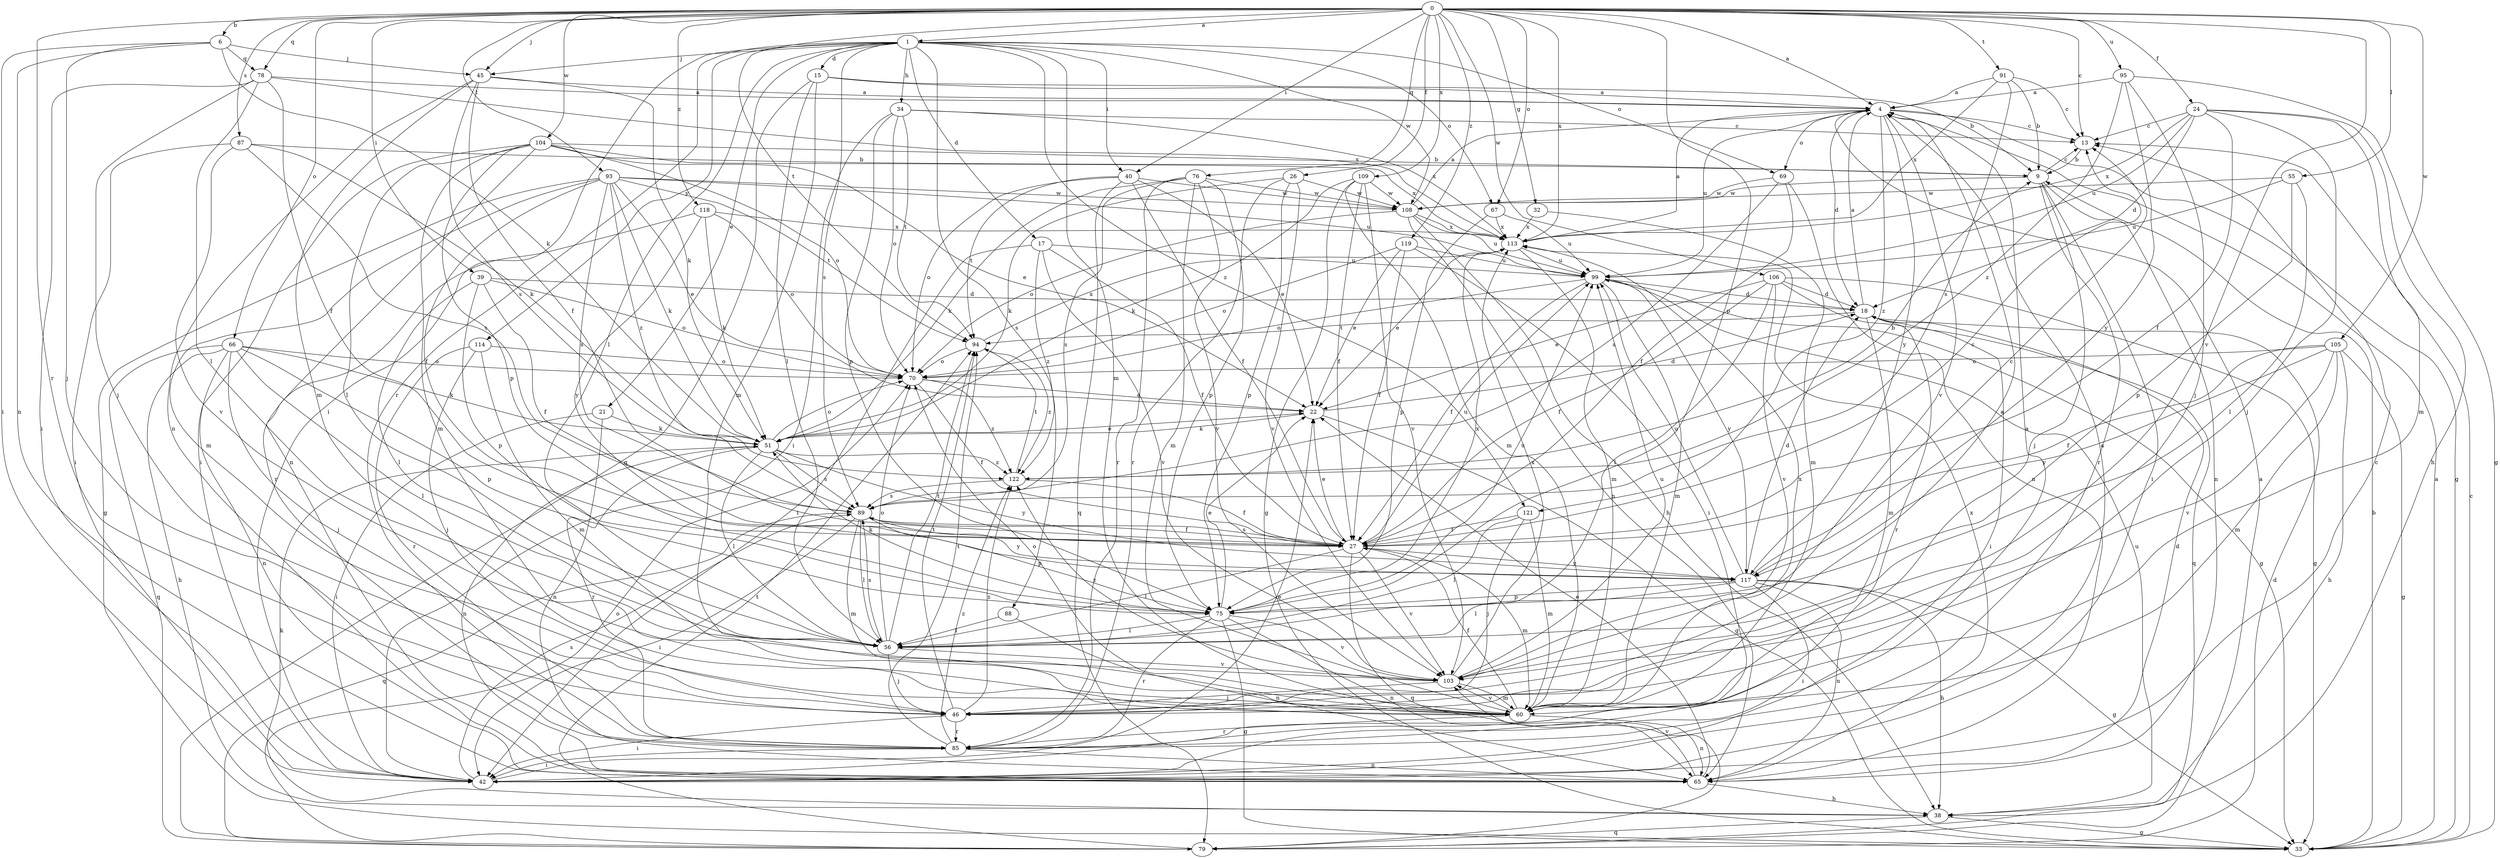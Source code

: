 strict digraph  {
0;
1;
4;
6;
9;
13;
15;
17;
18;
21;
22;
24;
26;
27;
32;
33;
34;
38;
39;
40;
42;
45;
46;
51;
55;
56;
60;
65;
66;
67;
69;
70;
75;
76;
78;
79;
85;
87;
88;
89;
91;
93;
94;
95;
99;
103;
104;
105;
106;
108;
109;
113;
114;
117;
118;
119;
121;
122;
0 -> 1  [label=a];
0 -> 4  [label=a];
0 -> 6  [label=b];
0 -> 13  [label=c];
0 -> 24  [label=f];
0 -> 26  [label=f];
0 -> 32  [label=g];
0 -> 39  [label=i];
0 -> 40  [label=i];
0 -> 45  [label=j];
0 -> 55  [label=l];
0 -> 66  [label=o];
0 -> 67  [label=o];
0 -> 75  [label=p];
0 -> 76  [label=q];
0 -> 78  [label=q];
0 -> 85  [label=r];
0 -> 87  [label=s];
0 -> 91  [label=t];
0 -> 93  [label=t];
0 -> 94  [label=t];
0 -> 95  [label=u];
0 -> 103  [label=v];
0 -> 104  [label=w];
0 -> 105  [label=w];
0 -> 106  [label=w];
0 -> 109  [label=x];
0 -> 113  [label=x];
0 -> 118  [label=z];
0 -> 119  [label=z];
1 -> 15  [label=d];
1 -> 17  [label=d];
1 -> 21  [label=e];
1 -> 34  [label=h];
1 -> 40  [label=i];
1 -> 42  [label=i];
1 -> 45  [label=j];
1 -> 56  [label=l];
1 -> 60  [label=m];
1 -> 67  [label=o];
1 -> 69  [label=o];
1 -> 85  [label=r];
1 -> 88  [label=s];
1 -> 89  [label=s];
1 -> 108  [label=w];
1 -> 114  [label=y];
1 -> 121  [label=z];
4 -> 13  [label=c];
4 -> 18  [label=d];
4 -> 33  [label=g];
4 -> 69  [label=o];
4 -> 99  [label=u];
4 -> 103  [label=v];
4 -> 117  [label=y];
4 -> 121  [label=z];
6 -> 42  [label=i];
6 -> 45  [label=j];
6 -> 46  [label=j];
6 -> 51  [label=k];
6 -> 65  [label=n];
6 -> 78  [label=q];
9 -> 13  [label=c];
9 -> 42  [label=i];
9 -> 46  [label=j];
9 -> 65  [label=n];
9 -> 85  [label=r];
9 -> 108  [label=w];
13 -> 9  [label=b];
15 -> 4  [label=a];
15 -> 9  [label=b];
15 -> 56  [label=l];
15 -> 60  [label=m];
15 -> 79  [label=q];
17 -> 27  [label=f];
17 -> 42  [label=i];
17 -> 99  [label=u];
17 -> 103  [label=v];
17 -> 122  [label=z];
18 -> 4  [label=a];
18 -> 42  [label=i];
18 -> 60  [label=m];
18 -> 85  [label=r];
18 -> 94  [label=t];
21 -> 42  [label=i];
21 -> 51  [label=k];
21 -> 65  [label=n];
22 -> 18  [label=d];
22 -> 33  [label=g];
22 -> 51  [label=k];
24 -> 13  [label=c];
24 -> 18  [label=d];
24 -> 27  [label=f];
24 -> 38  [label=h];
24 -> 46  [label=j];
24 -> 60  [label=m];
24 -> 99  [label=u];
24 -> 113  [label=x];
26 -> 51  [label=k];
26 -> 75  [label=p];
26 -> 85  [label=r];
26 -> 103  [label=v];
26 -> 108  [label=w];
27 -> 13  [label=c];
27 -> 22  [label=e];
27 -> 56  [label=l];
27 -> 60  [label=m];
27 -> 79  [label=q];
27 -> 89  [label=s];
27 -> 99  [label=u];
27 -> 103  [label=v];
27 -> 117  [label=y];
32 -> 60  [label=m];
32 -> 113  [label=x];
33 -> 4  [label=a];
33 -> 9  [label=b];
33 -> 13  [label=c];
34 -> 13  [label=c];
34 -> 42  [label=i];
34 -> 70  [label=o];
34 -> 75  [label=p];
34 -> 94  [label=t];
34 -> 113  [label=x];
38 -> 33  [label=g];
38 -> 51  [label=k];
38 -> 79  [label=q];
38 -> 99  [label=u];
39 -> 18  [label=d];
39 -> 27  [label=f];
39 -> 56  [label=l];
39 -> 70  [label=o];
39 -> 75  [label=p];
40 -> 22  [label=e];
40 -> 27  [label=f];
40 -> 70  [label=o];
40 -> 79  [label=q];
40 -> 94  [label=t];
40 -> 108  [label=w];
42 -> 4  [label=a];
42 -> 13  [label=c];
42 -> 22  [label=e];
42 -> 89  [label=s];
45 -> 4  [label=a];
45 -> 27  [label=f];
45 -> 51  [label=k];
45 -> 60  [label=m];
45 -> 65  [label=n];
45 -> 89  [label=s];
46 -> 4  [label=a];
46 -> 42  [label=i];
46 -> 85  [label=r];
46 -> 94  [label=t];
46 -> 122  [label=z];
51 -> 22  [label=e];
51 -> 56  [label=l];
51 -> 65  [label=n];
51 -> 70  [label=o];
51 -> 85  [label=r];
51 -> 89  [label=s];
51 -> 117  [label=y];
51 -> 122  [label=z];
55 -> 56  [label=l];
55 -> 75  [label=p];
55 -> 99  [label=u];
55 -> 108  [label=w];
56 -> 46  [label=j];
56 -> 70  [label=o];
56 -> 89  [label=s];
56 -> 94  [label=t];
56 -> 103  [label=v];
60 -> 27  [label=f];
60 -> 65  [label=n];
60 -> 70  [label=o];
60 -> 85  [label=r];
60 -> 103  [label=v];
60 -> 113  [label=x];
65 -> 18  [label=d];
65 -> 22  [label=e];
65 -> 38  [label=h];
65 -> 103  [label=v];
65 -> 113  [label=x];
66 -> 38  [label=h];
66 -> 46  [label=j];
66 -> 51  [label=k];
66 -> 56  [label=l];
66 -> 65  [label=n];
66 -> 70  [label=o];
66 -> 75  [label=p];
66 -> 79  [label=q];
67 -> 75  [label=p];
67 -> 99  [label=u];
67 -> 113  [label=x];
69 -> 27  [label=f];
69 -> 65  [label=n];
69 -> 89  [label=s];
69 -> 108  [label=w];
70 -> 22  [label=e];
70 -> 27  [label=f];
70 -> 122  [label=z];
75 -> 22  [label=e];
75 -> 33  [label=g];
75 -> 51  [label=k];
75 -> 56  [label=l];
75 -> 65  [label=n];
75 -> 85  [label=r];
75 -> 99  [label=u];
75 -> 103  [label=v];
75 -> 113  [label=x];
76 -> 51  [label=k];
76 -> 60  [label=m];
76 -> 75  [label=p];
76 -> 85  [label=r];
76 -> 89  [label=s];
76 -> 103  [label=v];
76 -> 108  [label=w];
78 -> 4  [label=a];
78 -> 27  [label=f];
78 -> 42  [label=i];
78 -> 46  [label=j];
78 -> 56  [label=l];
78 -> 113  [label=x];
79 -> 4  [label=a];
79 -> 18  [label=d];
79 -> 70  [label=o];
79 -> 94  [label=t];
85 -> 4  [label=a];
85 -> 42  [label=i];
85 -> 65  [label=n];
85 -> 94  [label=t];
85 -> 122  [label=z];
87 -> 9  [label=b];
87 -> 42  [label=i];
87 -> 51  [label=k];
87 -> 89  [label=s];
87 -> 103  [label=v];
88 -> 56  [label=l];
88 -> 65  [label=n];
89 -> 27  [label=f];
89 -> 42  [label=i];
89 -> 56  [label=l];
89 -> 60  [label=m];
89 -> 75  [label=p];
89 -> 79  [label=q];
89 -> 117  [label=y];
91 -> 4  [label=a];
91 -> 9  [label=b];
91 -> 13  [label=c];
91 -> 89  [label=s];
91 -> 113  [label=x];
93 -> 22  [label=e];
93 -> 27  [label=f];
93 -> 33  [label=g];
93 -> 51  [label=k];
93 -> 60  [label=m];
93 -> 89  [label=s];
93 -> 94  [label=t];
93 -> 99  [label=u];
93 -> 108  [label=w];
93 -> 122  [label=z];
94 -> 70  [label=o];
94 -> 113  [label=x];
94 -> 122  [label=z];
95 -> 4  [label=a];
95 -> 33  [label=g];
95 -> 46  [label=j];
95 -> 117  [label=y];
95 -> 122  [label=z];
99 -> 18  [label=d];
99 -> 27  [label=f];
99 -> 33  [label=g];
99 -> 60  [label=m];
99 -> 70  [label=o];
99 -> 117  [label=y];
103 -> 46  [label=j];
103 -> 60  [label=m];
103 -> 99  [label=u];
103 -> 113  [label=x];
103 -> 122  [label=z];
104 -> 9  [label=b];
104 -> 22  [label=e];
104 -> 42  [label=i];
104 -> 56  [label=l];
104 -> 60  [label=m];
104 -> 65  [label=n];
104 -> 70  [label=o];
104 -> 75  [label=p];
104 -> 113  [label=x];
105 -> 27  [label=f];
105 -> 33  [label=g];
105 -> 38  [label=h];
105 -> 60  [label=m];
105 -> 70  [label=o];
105 -> 103  [label=v];
105 -> 117  [label=y];
106 -> 18  [label=d];
106 -> 22  [label=e];
106 -> 27  [label=f];
106 -> 33  [label=g];
106 -> 56  [label=l];
106 -> 79  [label=q];
106 -> 103  [label=v];
108 -> 4  [label=a];
108 -> 38  [label=h];
108 -> 65  [label=n];
108 -> 70  [label=o];
108 -> 99  [label=u];
108 -> 113  [label=x];
109 -> 27  [label=f];
109 -> 33  [label=g];
109 -> 51  [label=k];
109 -> 60  [label=m];
109 -> 103  [label=v];
109 -> 108  [label=w];
113 -> 4  [label=a];
113 -> 22  [label=e];
113 -> 60  [label=m];
113 -> 99  [label=u];
114 -> 46  [label=j];
114 -> 60  [label=m];
114 -> 70  [label=o];
114 -> 85  [label=r];
117 -> 13  [label=c];
117 -> 18  [label=d];
117 -> 33  [label=g];
117 -> 38  [label=h];
117 -> 42  [label=i];
117 -> 56  [label=l];
117 -> 65  [label=n];
117 -> 75  [label=p];
117 -> 99  [label=u];
118 -> 51  [label=k];
118 -> 70  [label=o];
118 -> 85  [label=r];
118 -> 113  [label=x];
118 -> 117  [label=y];
119 -> 22  [label=e];
119 -> 27  [label=f];
119 -> 42  [label=i];
119 -> 70  [label=o];
119 -> 99  [label=u];
121 -> 27  [label=f];
121 -> 46  [label=j];
121 -> 56  [label=l];
121 -> 60  [label=m];
122 -> 9  [label=b];
122 -> 27  [label=f];
122 -> 89  [label=s];
122 -> 94  [label=t];
}
